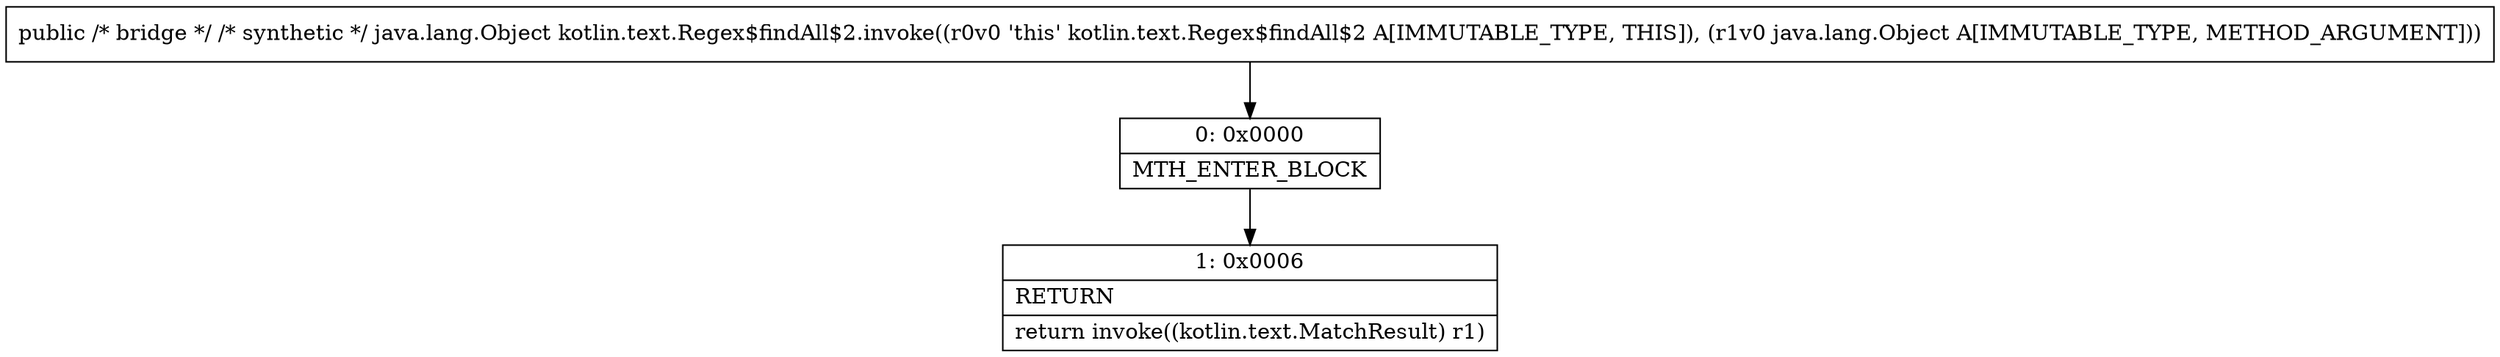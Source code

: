 digraph "CFG forkotlin.text.Regex$findAll$2.invoke(Ljava\/lang\/Object;)Ljava\/lang\/Object;" {
Node_0 [shape=record,label="{0\:\ 0x0000|MTH_ENTER_BLOCK\l}"];
Node_1 [shape=record,label="{1\:\ 0x0006|RETURN\l|return invoke((kotlin.text.MatchResult) r1)\l}"];
MethodNode[shape=record,label="{public \/* bridge *\/ \/* synthetic *\/ java.lang.Object kotlin.text.Regex$findAll$2.invoke((r0v0 'this' kotlin.text.Regex$findAll$2 A[IMMUTABLE_TYPE, THIS]), (r1v0 java.lang.Object A[IMMUTABLE_TYPE, METHOD_ARGUMENT])) }"];
MethodNode -> Node_0;
Node_0 -> Node_1;
}

